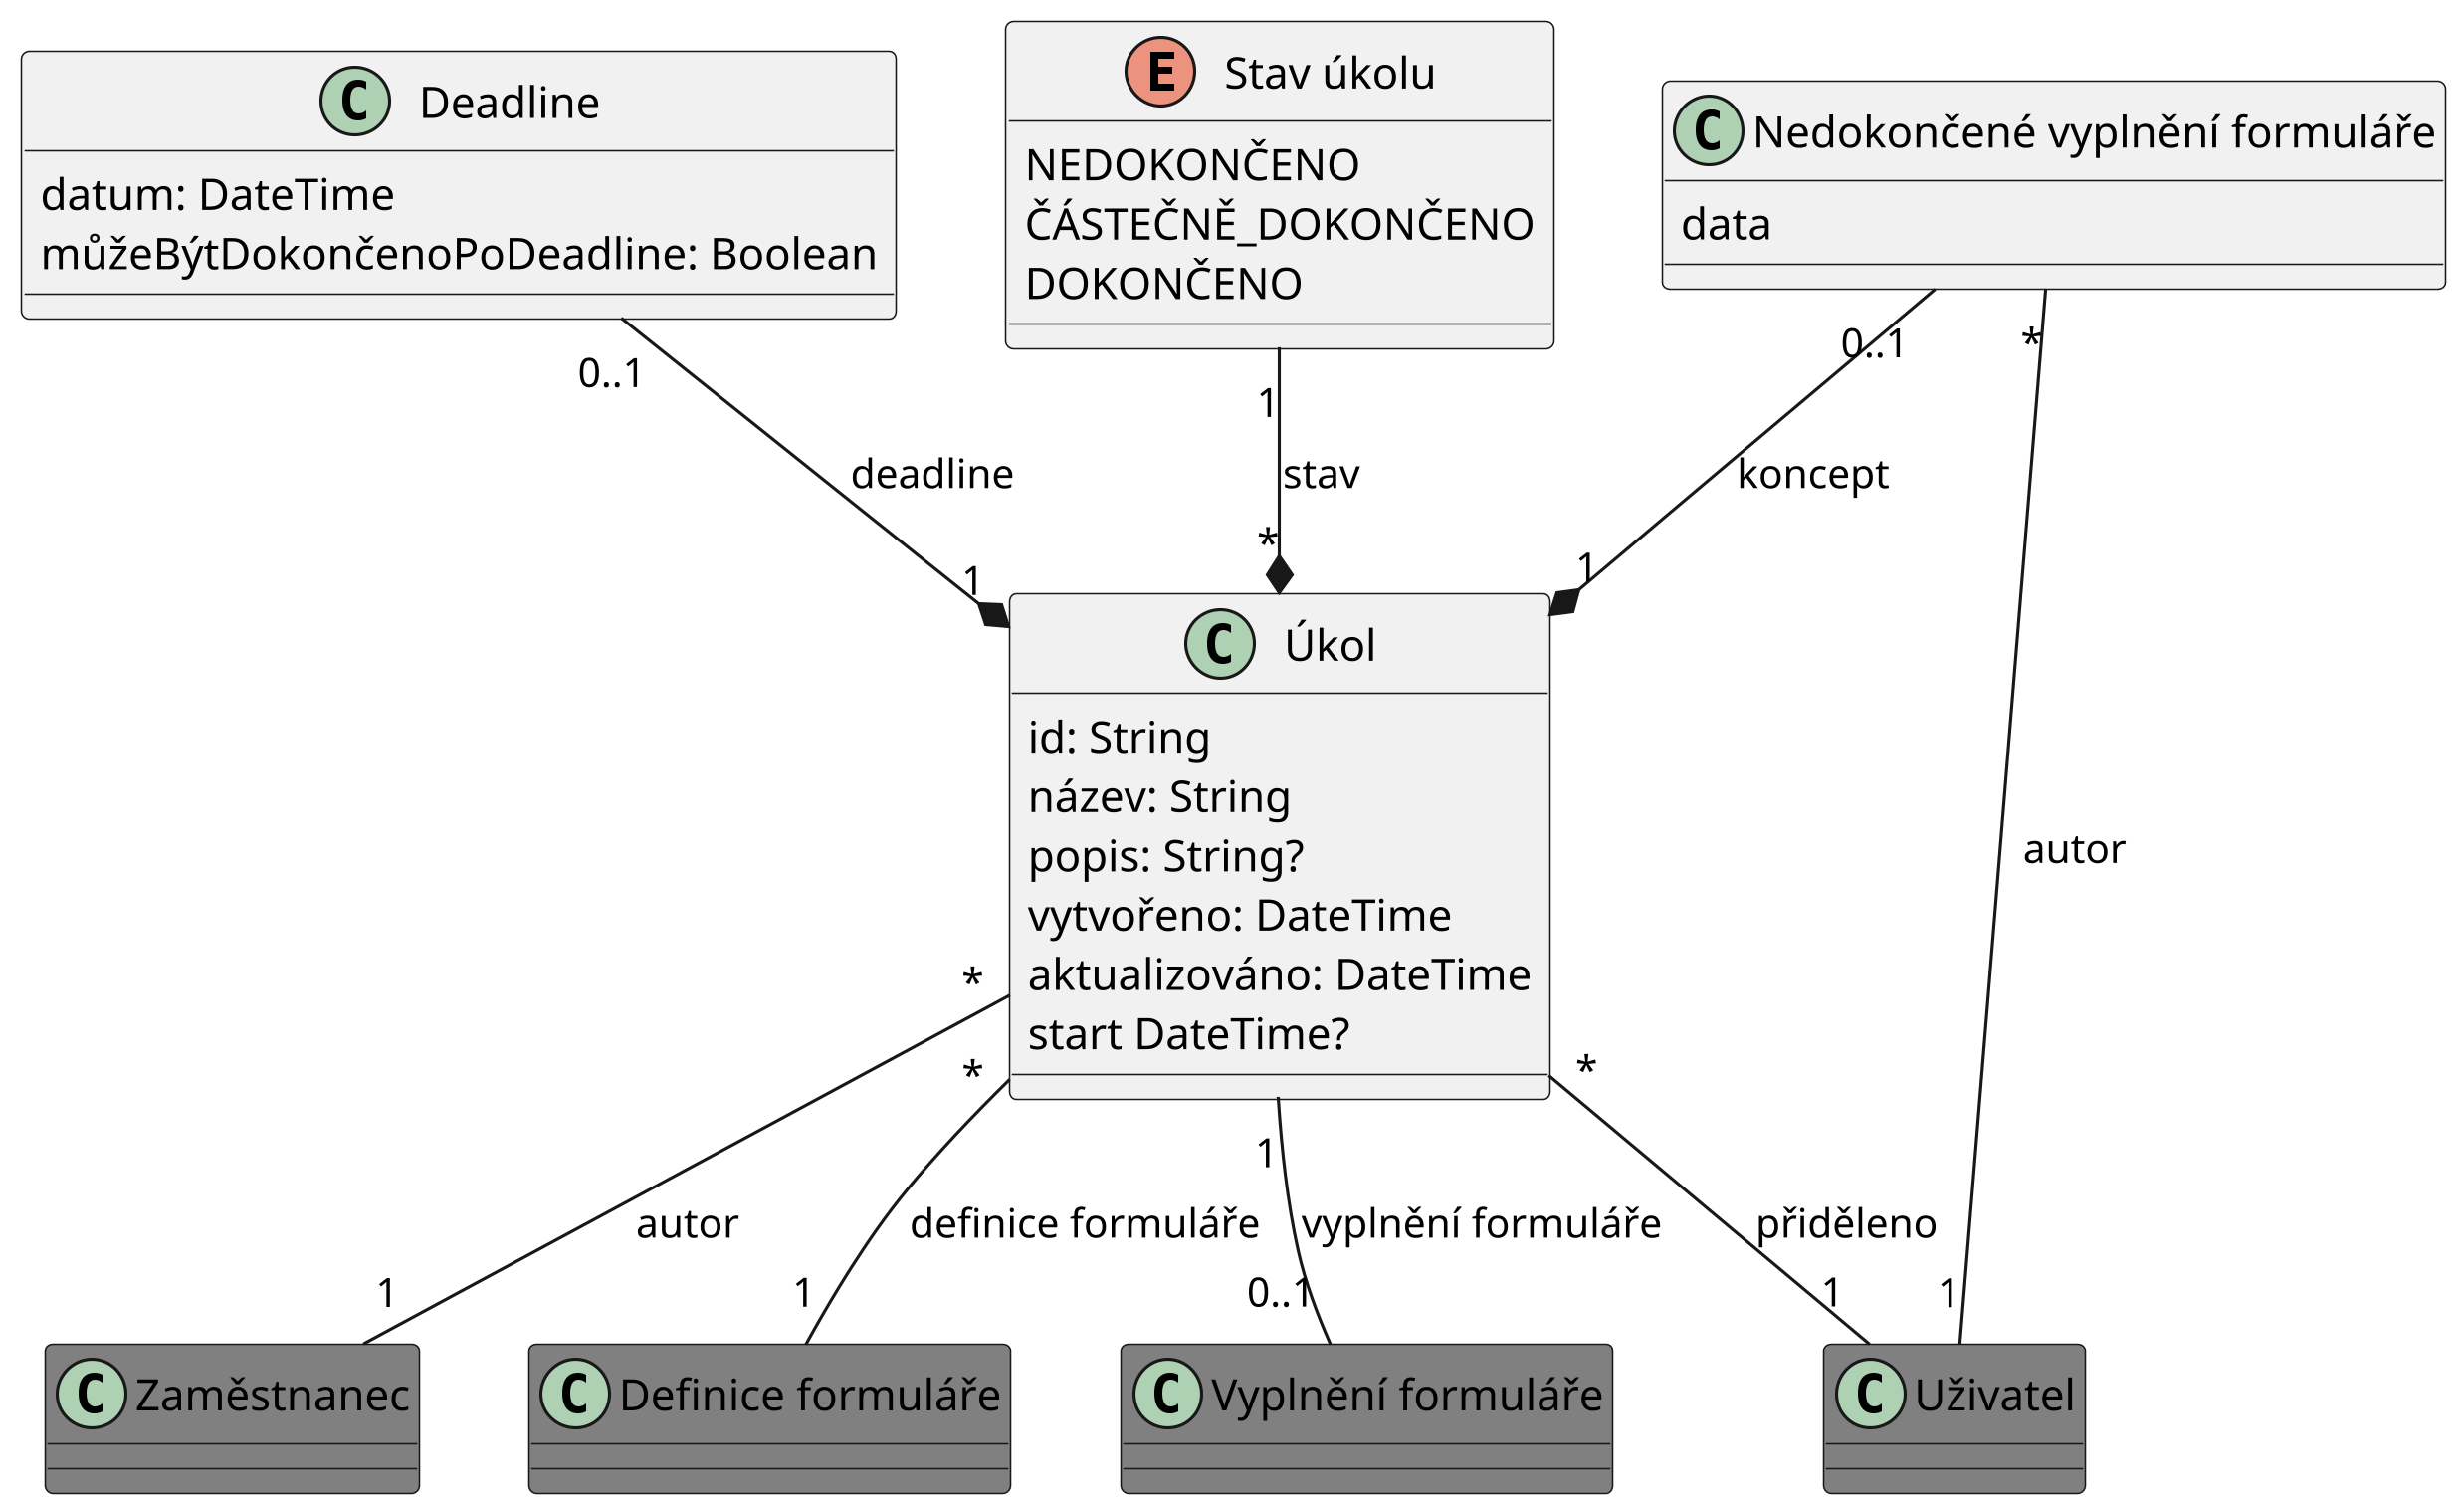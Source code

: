 @startuml
skinparam dpi 300

class User as "Uživatel" #grey {}
class Employee as "Zaměstnanec" #grey {}
class FormDefinition as "Definice formuláře" #grey {}
class Submission as "Vyplnění formuláře" #grey {}

class Task as "Úkol" {
    id: String
    název: String
    popis: String?
    vytvořeno: DateTime
    aktualizováno: DateTime
    start DateTime?
}

Task "*" -- "1" User : "přiděleno"
Task "*" -- "1" FormDefinition : "definice formuláře"
Task "1" -- "0..1" Submission : "vyplnění formuláře"
Task "*" -- "1" Employee : "autor"

class Deadline {
    datum: DateTime
    můžeBýtDokončenoPoDeadline: Boolean
}

Deadline "0..1" --* "1" Task : "deadline"

enum TaskState as "Stav úkolu" {
    NEDOKONČENO
    ČÁSTEČNĚ_DOKONČENO
    DOKONČENO
}

TaskState "1" --* "*" Task : "stav"

class Draft as "Nedokončené vyplnění formuláře" {
    data
}

Draft "0..1" --* "1" Task : "koncept"
Draft "*" -- "1" User : "autor"

@enduml